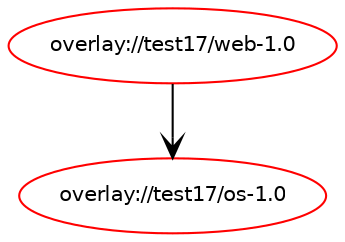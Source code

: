 digraph prolog {

newrank=true;
concentrate=true;
compound=true;
graph [rankdir=TD];#, ranksep=2.5, nodesep=0.2];
edge  [arrowhead=vee];
node  [fontname=Helvetica,fontsize=10];

"overlay://test17/web-1.0" [color=red, href="../test17/web-1.0-depend.svg"];
"overlay://test17/web-1.0" -> "overlay://test17/os-1.0"
"overlay://test17/os-1.0" [color=red, href="../test17/os-1.0-depend.svg"];
}
